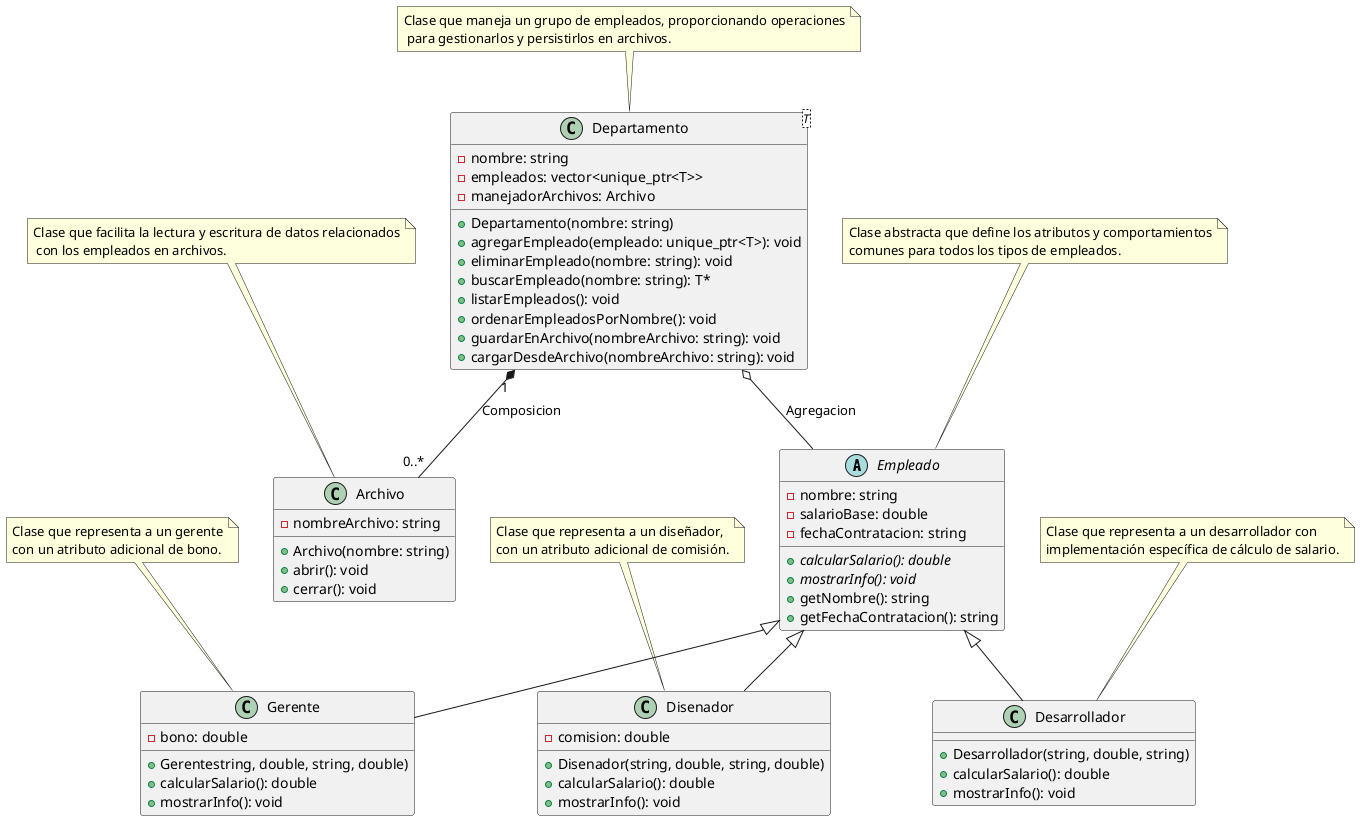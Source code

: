 @startuml

abstract class Empleado {
    - nombre: string
    - salarioBase: double
    - fechaContratacion: string
    {abstract} + calcularSalario(): double
    {abstract} + mostrarInfo(): void
    + getNombre(): string
    + getFechaContratacion(): string
}

class Gerente {
    - bono: double
    + Gerentestring, double, string, double)
    + calcularSalario(): double
    + mostrarInfo(): void
}

class Desarrollador {
    + Desarrollador(string, double, string)
    + calcularSalario(): double
    + mostrarInfo(): void
}

class Disenador {
    - comision: double
    + Disenador(string, double, string, double)
    + calcularSalario(): double
    + mostrarInfo(): void
}

class Departamento<T> {
    - nombre: string
    - empleados: vector<unique_ptr<T>>
    - manejadorArchivos: Archivo
    + Departamento(nombre: string)
    + agregarEmpleado(empleado: unique_ptr<T>): void
    + eliminarEmpleado(nombre: string): void
    + buscarEmpleado(nombre: string): T*
    + listarEmpleados(): void
    + ordenarEmpleadosPorNombre(): void
    + guardarEnArchivo(nombreArchivo: string): void
    + cargarDesdeArchivo(nombreArchivo: string): void
}

class Archivo {
    - nombreArchivo: string
    + Archivo(nombre: string)
    + abrir(): void
    + cerrar(): void
}

note top of Empleado
    Clase abstracta que define los atributos y comportamientos
    comunes para todos los tipos de empleados.
end note

note top of Gerente
    Clase que representa a un gerente
    con un atributo adicional de bono.
end note

note top of Desarrollador
    Clase que representa a un desarrollador con
    implementación específica de cálculo de salario.
end note

note top of Disenador
    Clase que representa a un diseñador,
    con un atributo adicional de comisión.
end note

note top of Departamento
    Clase que maneja un grupo de empleados, proporcionando operaciones
     para gestionarlos y persistirlos en archivos.
end note

note top of Archivo
    Clase que facilita la lectura y escritura de datos relacionados
     con los empleados en archivos.
end note

Empleado <|-- Gerente
Empleado <|-- Desarrollador
Empleado <|-- Disenador
Departamento o-- Empleado : Agregacion
Departamento "1" *-- "0..*" Archivo : Composicion

@enduml
